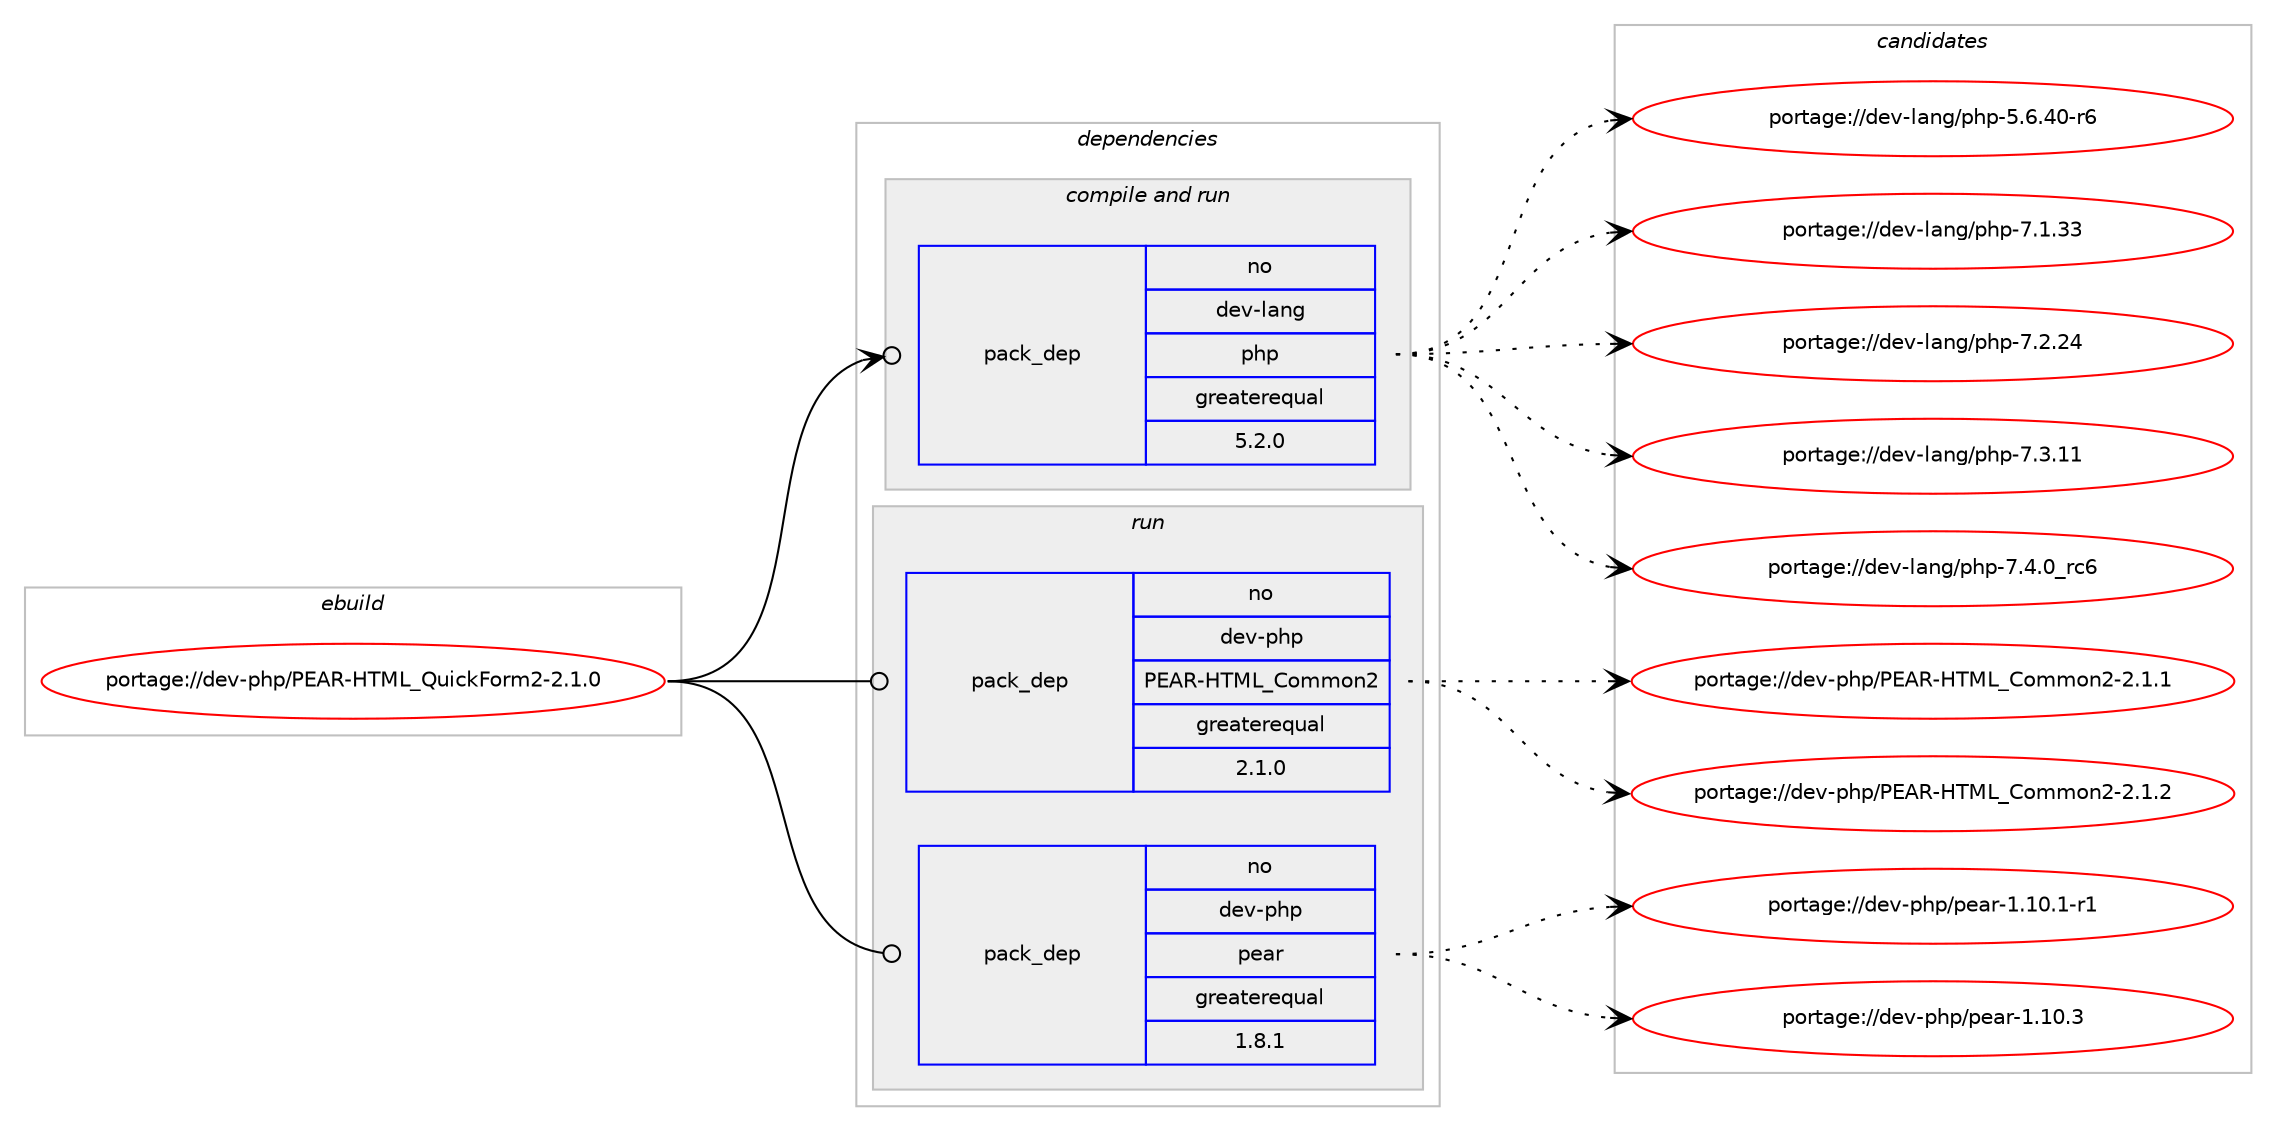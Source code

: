 digraph prolog {

# *************
# Graph options
# *************

newrank=true;
concentrate=true;
compound=true;
graph [rankdir=LR,fontname=Helvetica,fontsize=10,ranksep=1.5];#, ranksep=2.5, nodesep=0.2];
edge  [arrowhead=vee];
node  [fontname=Helvetica,fontsize=10];

# **********
# The ebuild
# **********

subgraph cluster_leftcol {
color=gray;
rank=same;
label=<<i>ebuild</i>>;
id [label="portage://dev-php/PEAR-HTML_QuickForm2-2.1.0", color=red, width=4, href="../dev-php/PEAR-HTML_QuickForm2-2.1.0.svg"];
}

# ****************
# The dependencies
# ****************

subgraph cluster_midcol {
color=gray;
label=<<i>dependencies</i>>;
subgraph cluster_compile {
fillcolor="#eeeeee";
style=filled;
label=<<i>compile</i>>;
}
subgraph cluster_compileandrun {
fillcolor="#eeeeee";
style=filled;
label=<<i>compile and run</i>>;
subgraph pack96864 {
dependency124039 [label=<<TABLE BORDER="0" CELLBORDER="1" CELLSPACING="0" CELLPADDING="4" WIDTH="220"><TR><TD ROWSPAN="6" CELLPADDING="30">pack_dep</TD></TR><TR><TD WIDTH="110">no</TD></TR><TR><TD>dev-lang</TD></TR><TR><TD>php</TD></TR><TR><TD>greaterequal</TD></TR><TR><TD>5.2.0</TD></TR></TABLE>>, shape=none, color=blue];
}
id:e -> dependency124039:w [weight=20,style="solid",arrowhead="odotvee"];
}
subgraph cluster_run {
fillcolor="#eeeeee";
style=filled;
label=<<i>run</i>>;
subgraph pack96865 {
dependency124040 [label=<<TABLE BORDER="0" CELLBORDER="1" CELLSPACING="0" CELLPADDING="4" WIDTH="220"><TR><TD ROWSPAN="6" CELLPADDING="30">pack_dep</TD></TR><TR><TD WIDTH="110">no</TD></TR><TR><TD>dev-php</TD></TR><TR><TD>PEAR-HTML_Common2</TD></TR><TR><TD>greaterequal</TD></TR><TR><TD>2.1.0</TD></TR></TABLE>>, shape=none, color=blue];
}
id:e -> dependency124040:w [weight=20,style="solid",arrowhead="odot"];
subgraph pack96866 {
dependency124041 [label=<<TABLE BORDER="0" CELLBORDER="1" CELLSPACING="0" CELLPADDING="4" WIDTH="220"><TR><TD ROWSPAN="6" CELLPADDING="30">pack_dep</TD></TR><TR><TD WIDTH="110">no</TD></TR><TR><TD>dev-php</TD></TR><TR><TD>pear</TD></TR><TR><TD>greaterequal</TD></TR><TR><TD>1.8.1</TD></TR></TABLE>>, shape=none, color=blue];
}
id:e -> dependency124041:w [weight=20,style="solid",arrowhead="odot"];
}
}

# **************
# The candidates
# **************

subgraph cluster_choices {
rank=same;
color=gray;
label=<<i>candidates</i>>;

subgraph choice96864 {
color=black;
nodesep=1;
choiceportage100101118451089711010347112104112455346544652484511454 [label="portage://dev-lang/php-5.6.40-r6", color=red, width=4,href="../dev-lang/php-5.6.40-r6.svg"];
choiceportage10010111845108971101034711210411245554649465151 [label="portage://dev-lang/php-7.1.33", color=red, width=4,href="../dev-lang/php-7.1.33.svg"];
choiceportage10010111845108971101034711210411245554650465052 [label="portage://dev-lang/php-7.2.24", color=red, width=4,href="../dev-lang/php-7.2.24.svg"];
choiceportage10010111845108971101034711210411245554651464949 [label="portage://dev-lang/php-7.3.11", color=red, width=4,href="../dev-lang/php-7.3.11.svg"];
choiceportage100101118451089711010347112104112455546524648951149954 [label="portage://dev-lang/php-7.4.0_rc6", color=red, width=4,href="../dev-lang/php-7.4.0_rc6.svg"];
dependency124039:e -> choiceportage100101118451089711010347112104112455346544652484511454:w [style=dotted,weight="100"];
dependency124039:e -> choiceportage10010111845108971101034711210411245554649465151:w [style=dotted,weight="100"];
dependency124039:e -> choiceportage10010111845108971101034711210411245554650465052:w [style=dotted,weight="100"];
dependency124039:e -> choiceportage10010111845108971101034711210411245554651464949:w [style=dotted,weight="100"];
dependency124039:e -> choiceportage100101118451089711010347112104112455546524648951149954:w [style=dotted,weight="100"];
}
subgraph choice96865 {
color=black;
nodesep=1;
choiceportage1001011184511210411247806965824572847776956711110910911111050455046494649 [label="portage://dev-php/PEAR-HTML_Common2-2.1.1", color=red, width=4,href="../dev-php/PEAR-HTML_Common2-2.1.1.svg"];
choiceportage1001011184511210411247806965824572847776956711110910911111050455046494650 [label="portage://dev-php/PEAR-HTML_Common2-2.1.2", color=red, width=4,href="../dev-php/PEAR-HTML_Common2-2.1.2.svg"];
dependency124040:e -> choiceportage1001011184511210411247806965824572847776956711110910911111050455046494649:w [style=dotted,weight="100"];
dependency124040:e -> choiceportage1001011184511210411247806965824572847776956711110910911111050455046494650:w [style=dotted,weight="100"];
}
subgraph choice96866 {
color=black;
nodesep=1;
choiceportage100101118451121041124711210197114454946494846494511449 [label="portage://dev-php/pear-1.10.1-r1", color=red, width=4,href="../dev-php/pear-1.10.1-r1.svg"];
choiceportage10010111845112104112471121019711445494649484651 [label="portage://dev-php/pear-1.10.3", color=red, width=4,href="../dev-php/pear-1.10.3.svg"];
dependency124041:e -> choiceportage100101118451121041124711210197114454946494846494511449:w [style=dotted,weight="100"];
dependency124041:e -> choiceportage10010111845112104112471121019711445494649484651:w [style=dotted,weight="100"];
}
}

}
